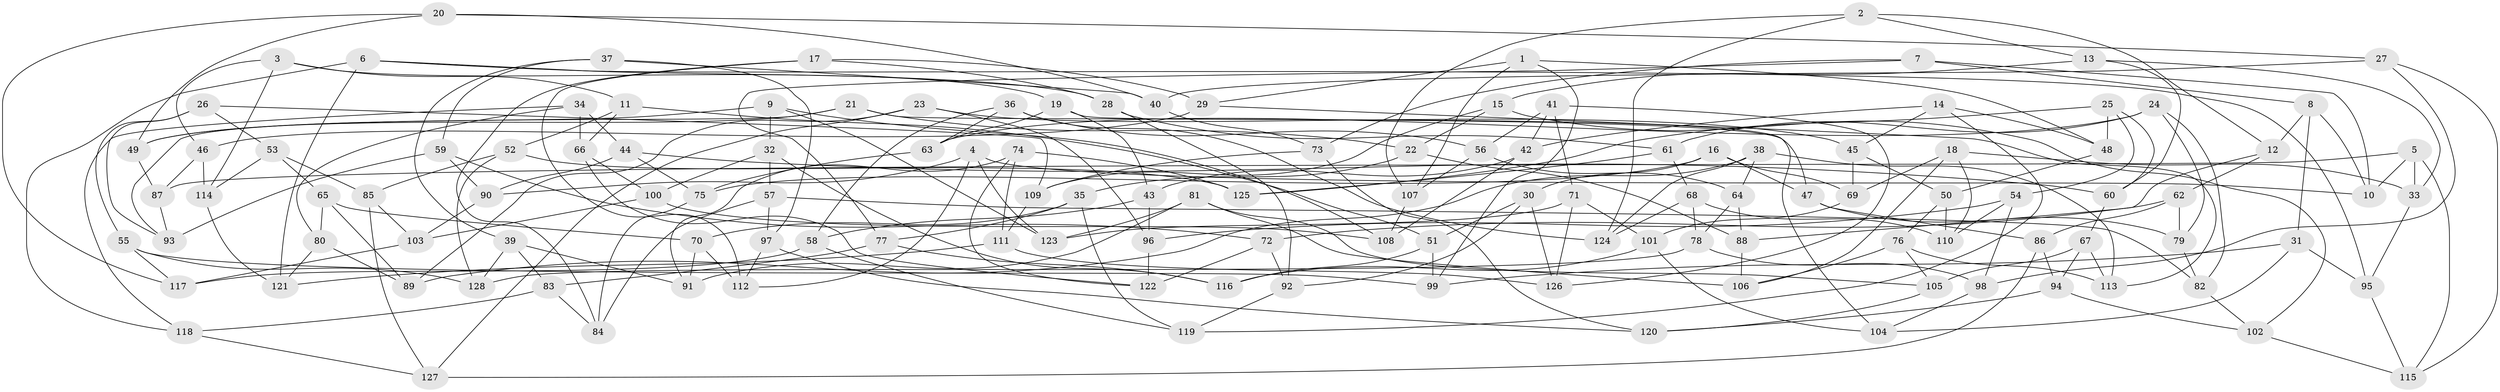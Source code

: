 // coarse degree distribution, {3: 0.05194805194805195, 5: 0.18181818181818182, 6: 0.4805194805194805, 4: 0.2857142857142857}
// Generated by graph-tools (version 1.1) at 2025/38/03/04/25 23:38:16]
// undirected, 128 vertices, 256 edges
graph export_dot {
  node [color=gray90,style=filled];
  1;
  2;
  3;
  4;
  5;
  6;
  7;
  8;
  9;
  10;
  11;
  12;
  13;
  14;
  15;
  16;
  17;
  18;
  19;
  20;
  21;
  22;
  23;
  24;
  25;
  26;
  27;
  28;
  29;
  30;
  31;
  32;
  33;
  34;
  35;
  36;
  37;
  38;
  39;
  40;
  41;
  42;
  43;
  44;
  45;
  46;
  47;
  48;
  49;
  50;
  51;
  52;
  53;
  54;
  55;
  56;
  57;
  58;
  59;
  60;
  61;
  62;
  63;
  64;
  65;
  66;
  67;
  68;
  69;
  70;
  71;
  72;
  73;
  74;
  75;
  76;
  77;
  78;
  79;
  80;
  81;
  82;
  83;
  84;
  85;
  86;
  87;
  88;
  89;
  90;
  91;
  92;
  93;
  94;
  95;
  96;
  97;
  98;
  99;
  100;
  101;
  102;
  103;
  104;
  105;
  106;
  107;
  108;
  109;
  110;
  111;
  112;
  113;
  114;
  115;
  116;
  117;
  118;
  119;
  120;
  121;
  122;
  123;
  124;
  125;
  126;
  127;
  128;
  1 -- 107;
  1 -- 29;
  1 -- 99;
  1 -- 48;
  2 -- 107;
  2 -- 12;
  2 -- 13;
  2 -- 124;
  3 -- 11;
  3 -- 46;
  3 -- 19;
  3 -- 114;
  4 -- 112;
  4 -- 90;
  4 -- 10;
  4 -- 123;
  5 -- 10;
  5 -- 33;
  5 -- 115;
  5 -- 87;
  6 -- 121;
  6 -- 28;
  6 -- 118;
  6 -- 95;
  7 -- 8;
  7 -- 73;
  7 -- 10;
  7 -- 77;
  8 -- 12;
  8 -- 10;
  8 -- 31;
  9 -- 123;
  9 -- 108;
  9 -- 32;
  9 -- 49;
  11 -- 52;
  11 -- 66;
  11 -- 51;
  12 -- 88;
  12 -- 62;
  13 -- 60;
  13 -- 15;
  13 -- 33;
  14 -- 48;
  14 -- 119;
  14 -- 42;
  14 -- 45;
  15 -- 109;
  15 -- 102;
  15 -- 22;
  16 -- 47;
  16 -- 75;
  16 -- 30;
  16 -- 69;
  17 -- 28;
  17 -- 29;
  17 -- 84;
  17 -- 112;
  18 -- 69;
  18 -- 106;
  18 -- 110;
  18 -- 33;
  19 -- 43;
  19 -- 104;
  19 -- 63;
  20 -- 49;
  20 -- 117;
  20 -- 27;
  20 -- 40;
  21 -- 22;
  21 -- 49;
  21 -- 47;
  21 -- 93;
  22 -- 35;
  22 -- 88;
  23 -- 45;
  23 -- 127;
  23 -- 89;
  23 -- 96;
  24 -- 63;
  24 -- 61;
  24 -- 82;
  24 -- 79;
  25 -- 48;
  25 -- 125;
  25 -- 54;
  25 -- 60;
  26 -- 53;
  26 -- 93;
  26 -- 55;
  26 -- 109;
  27 -- 98;
  27 -- 115;
  27 -- 40;
  28 -- 92;
  28 -- 61;
  29 -- 113;
  29 -- 46;
  30 -- 126;
  30 -- 51;
  30 -- 92;
  31 -- 99;
  31 -- 95;
  31 -- 104;
  32 -- 57;
  32 -- 100;
  32 -- 116;
  33 -- 95;
  34 -- 44;
  34 -- 80;
  34 -- 118;
  34 -- 66;
  35 -- 119;
  35 -- 77;
  35 -- 70;
  36 -- 56;
  36 -- 124;
  36 -- 58;
  36 -- 63;
  37 -- 97;
  37 -- 39;
  37 -- 59;
  37 -- 40;
  38 -- 124;
  38 -- 89;
  38 -- 113;
  38 -- 64;
  39 -- 91;
  39 -- 128;
  39 -- 83;
  40 -- 73;
  41 -- 56;
  41 -- 42;
  41 -- 71;
  41 -- 126;
  42 -- 108;
  42 -- 43;
  43 -- 96;
  43 -- 58;
  44 -- 60;
  44 -- 90;
  44 -- 75;
  45 -- 50;
  45 -- 69;
  46 -- 114;
  46 -- 87;
  47 -- 86;
  47 -- 79;
  48 -- 50;
  49 -- 87;
  50 -- 76;
  50 -- 110;
  51 -- 99;
  51 -- 116;
  52 -- 125;
  52 -- 128;
  52 -- 85;
  53 -- 114;
  53 -- 65;
  53 -- 85;
  54 -- 98;
  54 -- 110;
  54 -- 96;
  55 -- 128;
  55 -- 117;
  55 -- 99;
  56 -- 64;
  56 -- 107;
  57 -- 84;
  57 -- 97;
  57 -- 82;
  58 -- 119;
  58 -- 117;
  59 -- 72;
  59 -- 90;
  59 -- 93;
  60 -- 67;
  61 -- 68;
  61 -- 125;
  62 -- 72;
  62 -- 86;
  62 -- 79;
  63 -- 75;
  64 -- 88;
  64 -- 78;
  65 -- 70;
  65 -- 80;
  65 -- 89;
  66 -- 122;
  66 -- 100;
  67 -- 113;
  67 -- 94;
  67 -- 105;
  68 -- 124;
  68 -- 110;
  68 -- 78;
  69 -- 101;
  70 -- 91;
  70 -- 112;
  71 -- 126;
  71 -- 101;
  71 -- 123;
  72 -- 92;
  72 -- 122;
  73 -- 120;
  73 -- 109;
  74 -- 122;
  74 -- 91;
  74 -- 125;
  74 -- 111;
  75 -- 84;
  76 -- 105;
  76 -- 113;
  76 -- 106;
  77 -- 83;
  77 -- 116;
  78 -- 128;
  78 -- 98;
  79 -- 82;
  80 -- 89;
  80 -- 121;
  81 -- 123;
  81 -- 105;
  81 -- 91;
  81 -- 106;
  82 -- 102;
  83 -- 84;
  83 -- 118;
  85 -- 103;
  85 -- 127;
  86 -- 94;
  86 -- 127;
  87 -- 93;
  88 -- 106;
  90 -- 103;
  92 -- 119;
  94 -- 102;
  94 -- 120;
  95 -- 115;
  96 -- 122;
  97 -- 120;
  97 -- 112;
  98 -- 104;
  100 -- 108;
  100 -- 103;
  101 -- 116;
  101 -- 104;
  102 -- 115;
  103 -- 117;
  105 -- 120;
  107 -- 108;
  109 -- 111;
  111 -- 121;
  111 -- 126;
  114 -- 121;
  118 -- 127;
}
